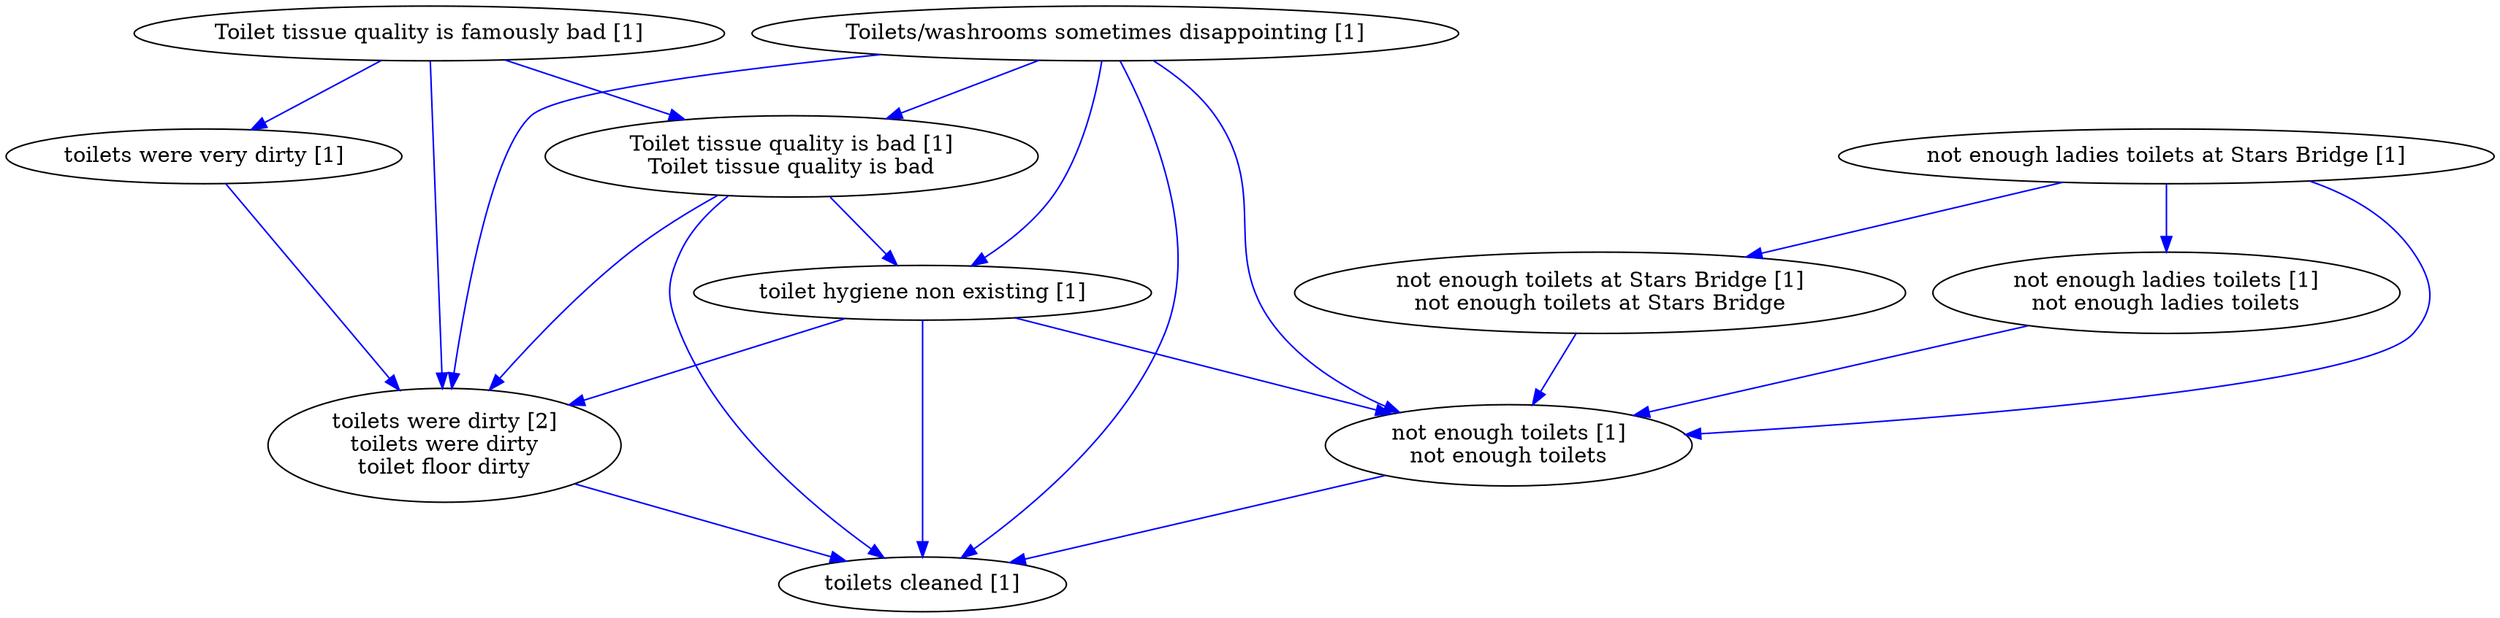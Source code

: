digraph collapsedGraph {
"toilets were dirty [2]\ntoilets were dirty\ntoilet floor dirty""Toilet tissue quality is famously bad [1]""Toilet tissue quality is bad [1]\nToilet tissue quality is bad""Toilets/washrooms sometimes disappointing [1]""not enough ladies toilets at Stars Bridge [1]""not enough toilets at Stars Bridge [1]\nnot enough toilets at Stars Bridge""not enough toilets [1]\nnot enough toilets""not enough ladies toilets [1]\nnot enough ladies toilets""toilet hygiene non existing [1]""toilets cleaned [1]""toilets were very dirty [1]""Toilet tissue quality is famously bad [1]" -> "Toilet tissue quality is bad [1]\nToilet tissue quality is bad" [color=blue]
"Toilets/washrooms sometimes disappointing [1]" -> "Toilet tissue quality is bad [1]\nToilet tissue quality is bad" [color=blue]
"not enough ladies toilets at Stars Bridge [1]" -> "not enough toilets at Stars Bridge [1]\nnot enough toilets at Stars Bridge" [color=blue]
"not enough toilets at Stars Bridge [1]\nnot enough toilets at Stars Bridge" -> "not enough toilets [1]\nnot enough toilets" [color=blue]
"not enough ladies toilets at Stars Bridge [1]" -> "not enough ladies toilets [1]\nnot enough ladies toilets" [color=blue]
"not enough ladies toilets [1]\nnot enough ladies toilets" -> "not enough toilets [1]\nnot enough toilets" [color=blue]
"not enough ladies toilets at Stars Bridge [1]" -> "not enough toilets [1]\nnot enough toilets" [color=blue]
"Toilets/washrooms sometimes disappointing [1]" -> "not enough toilets [1]\nnot enough toilets" [color=blue]
"Toilets/washrooms sometimes disappointing [1]" -> "toilets were dirty [2]\ntoilets were dirty\ntoilet floor dirty" [color=blue]
"toilet hygiene non existing [1]" -> "not enough toilets [1]\nnot enough toilets" [color=blue]
"Toilet tissue quality is bad [1]\nToilet tissue quality is bad" -> "toilet hygiene non existing [1]" [color=blue]
"Toilets/washrooms sometimes disappointing [1]" -> "toilet hygiene non existing [1]" [color=blue]
"not enough toilets [1]\nnot enough toilets" -> "toilets cleaned [1]" [color=blue]
"Toilet tissue quality is bad [1]\nToilet tissue quality is bad" -> "toilets cleaned [1]" [color=blue]
"toilet hygiene non existing [1]" -> "toilets cleaned [1]" [color=blue]
"Toilets/washrooms sometimes disappointing [1]" -> "toilets cleaned [1]" [color=blue]
"toilets were very dirty [1]" -> "toilets were dirty [2]\ntoilets were dirty\ntoilet floor dirty" [color=blue]
"Toilet tissue quality is bad [1]\nToilet tissue quality is bad" -> "toilets were dirty [2]\ntoilets were dirty\ntoilet floor dirty" [color=blue]
"Toilet tissue quality is famously bad [1]" -> "toilets were very dirty [1]" [color=blue]
"toilet hygiene non existing [1]" -> "toilets were dirty [2]\ntoilets were dirty\ntoilet floor dirty" [color=blue]
"toilets were dirty [2]\ntoilets were dirty\ntoilet floor dirty" -> "toilets cleaned [1]" [color=blue]
"Toilet tissue quality is famously bad [1]" -> "toilets were dirty [2]\ntoilets were dirty\ntoilet floor dirty" [color=blue]
}